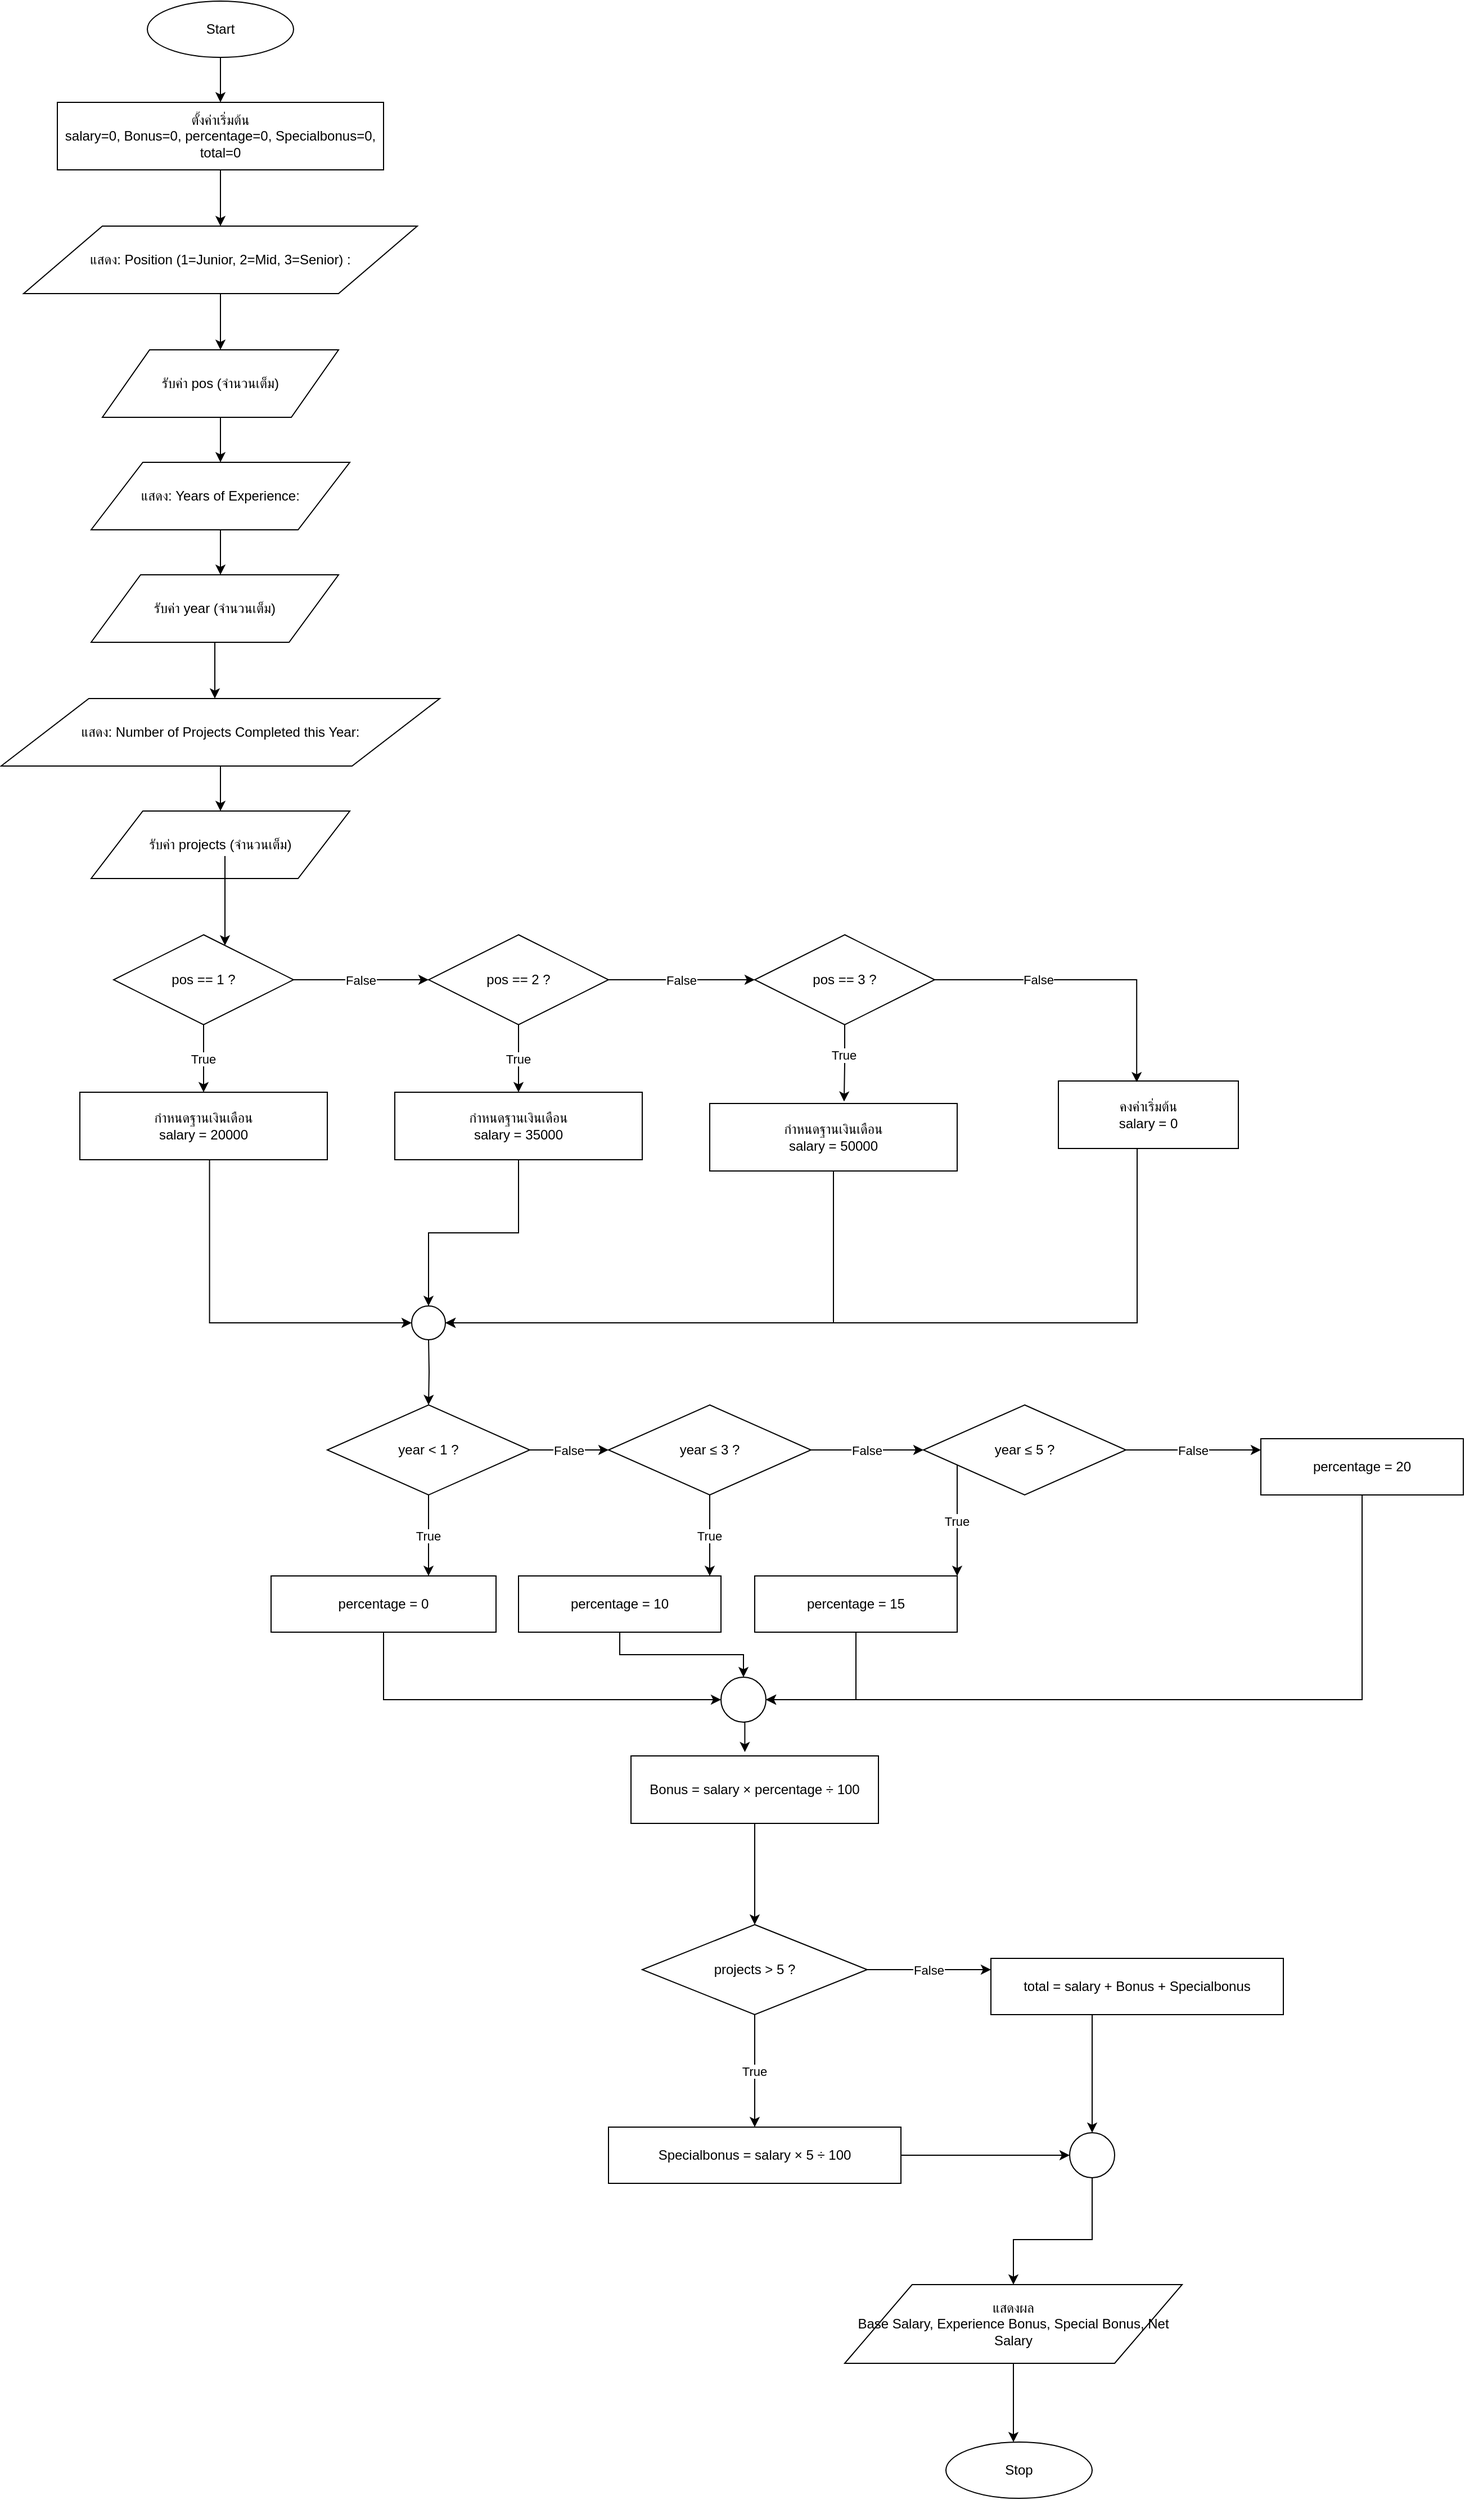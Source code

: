 <mxfile version="28.2.5">
  <diagram name="หน้า-1" id="OCQVYchyi37NQFthfEx4">
    <mxGraphModel dx="1491" dy="3027" grid="1" gridSize="10" guides="1" tooltips="1" connect="1" arrows="1" fold="1" page="1" pageScale="1" pageWidth="1654" pageHeight="2336" math="0" shadow="0">
      <root>
        <mxCell id="0" />
        <mxCell id="1" parent="0" />
        <mxCell id="start" value="Start" style="ellipse;whiteSpace=wrap;html=1;" parent="1" vertex="1">
          <mxGeometry x="360" y="-160" width="130" height="50" as="geometry" />
        </mxCell>
        <mxCell id="init" value="ตั้งค่าเริ่มต้น&#xa;salary=0, Bonus=0, percentage=0, Specialbonus=0, total=0" style="whiteSpace=wrap;html=1;" parent="1" vertex="1">
          <mxGeometry x="280" y="-70" width="290" height="60" as="geometry" />
        </mxCell>
        <mxCell id="io_pos1" value="แสดง: Position (1=Junior, 2=Mid, 3=Senior) :" style="shape=parallelogram;perimeter=parallelogramPerimeter;whiteSpace=wrap;html=1;" parent="1" vertex="1">
          <mxGeometry x="250" y="40" width="350" height="60" as="geometry" />
        </mxCell>
        <mxCell id="io_pos2" value="รับค่า pos (จำนวนเต็ม)" style="shape=parallelogram;perimeter=parallelogramPerimeter;whiteSpace=wrap;html=1;" parent="1" vertex="1">
          <mxGeometry x="320" y="150" width="210" height="60" as="geometry" />
        </mxCell>
        <mxCell id="io_year1" value="แสดง: Years of Experience:" style="shape=parallelogram;perimeter=parallelogramPerimeter;whiteSpace=wrap;html=1;" parent="1" vertex="1">
          <mxGeometry x="310" y="250" width="230" height="60" as="geometry" />
        </mxCell>
        <mxCell id="io_year2" value="รับค่า year (จำนวนเต็ม)" style="shape=parallelogram;perimeter=parallelogramPerimeter;whiteSpace=wrap;html=1;" parent="1" vertex="1">
          <mxGeometry x="310" y="350" width="220" height="60" as="geometry" />
        </mxCell>
        <mxCell id="io_proj1" value="แสดง: Number of Projects Completed this Year:" style="shape=parallelogram;perimeter=parallelogramPerimeter;whiteSpace=wrap;html=1;" parent="1" vertex="1">
          <mxGeometry x="230" y="460" width="390" height="60" as="geometry" />
        </mxCell>
        <mxCell id="io_proj2" value="รับค่า projects (จำนวนเต็ม)" style="shape=parallelogram;perimeter=parallelogramPerimeter;whiteSpace=wrap;html=1;" parent="1" vertex="1">
          <mxGeometry x="310" y="560" width="230" height="60" as="geometry" />
        </mxCell>
        <mxCell id="c_pos1" value="pos == 1 ?" style="rhombus;whiteSpace=wrap;html=1;" parent="1" vertex="1">
          <mxGeometry x="330" y="670" width="160" height="80" as="geometry" />
        </mxCell>
        <mxCell id="3Sq2XiwDMk4CIQSRiVFK-6" style="edgeStyle=orthogonalEdgeStyle;rounded=0;orthogonalLoop=1;jettySize=auto;html=1;entryX=0;entryY=0.5;entryDx=0;entryDy=0;exitX=0.524;exitY=0.995;exitDx=0;exitDy=0;exitPerimeter=0;" parent="1" source="p_pos1" target="3Sq2XiwDMk4CIQSRiVFK-5" edge="1">
          <mxGeometry relative="1" as="geometry" />
        </mxCell>
        <mxCell id="p_pos1" value="กำหนดฐานเงินเดือน&#xa;salary = 20000" style="whiteSpace=wrap;html=1;" parent="1" vertex="1">
          <mxGeometry x="300" y="810.0" width="220" height="60" as="geometry" />
        </mxCell>
        <mxCell id="c_pos2" value="pos == 2 ?" style="rhombus;whiteSpace=wrap;html=1;" parent="1" vertex="1">
          <mxGeometry x="610" y="670" width="160" height="80" as="geometry" />
        </mxCell>
        <mxCell id="3Sq2XiwDMk4CIQSRiVFK-7" style="edgeStyle=orthogonalEdgeStyle;rounded=0;orthogonalLoop=1;jettySize=auto;html=1;entryX=0.5;entryY=0;entryDx=0;entryDy=0;" parent="1" source="p_pos2" target="3Sq2XiwDMk4CIQSRiVFK-5" edge="1">
          <mxGeometry relative="1" as="geometry" />
        </mxCell>
        <mxCell id="p_pos2" value="กำหนดฐานเงินเดือน&#xa;salary = 35000" style="whiteSpace=wrap;html=1;" parent="1" vertex="1">
          <mxGeometry x="580" y="810.0" width="220" height="60" as="geometry" />
        </mxCell>
        <mxCell id="c_pos3" value="pos == 3 ?" style="rhombus;whiteSpace=wrap;html=1;" parent="1" vertex="1">
          <mxGeometry x="900" y="670" width="160" height="80" as="geometry" />
        </mxCell>
        <mxCell id="3Sq2XiwDMk4CIQSRiVFK-8" style="edgeStyle=orthogonalEdgeStyle;rounded=0;orthogonalLoop=1;jettySize=auto;html=1;entryX=1;entryY=0.5;entryDx=0;entryDy=0;" parent="1" source="p_pos3" target="3Sq2XiwDMk4CIQSRiVFK-5" edge="1">
          <mxGeometry relative="1" as="geometry">
            <Array as="points">
              <mxPoint x="970" y="1015" />
            </Array>
          </mxGeometry>
        </mxCell>
        <mxCell id="p_pos3" value="กำหนดฐานเงินเดือน&#xa;salary = 50000" style="whiteSpace=wrap;html=1;" parent="1" vertex="1">
          <mxGeometry x="860" y="820" width="220" height="60" as="geometry" />
        </mxCell>
        <mxCell id="3Sq2XiwDMk4CIQSRiVFK-9" style="edgeStyle=orthogonalEdgeStyle;rounded=0;orthogonalLoop=1;jettySize=auto;html=1;entryX=1;entryY=0.5;entryDx=0;entryDy=0;" parent="1" source="p_pos_else" target="3Sq2XiwDMk4CIQSRiVFK-5" edge="1">
          <mxGeometry relative="1" as="geometry">
            <Array as="points">
              <mxPoint x="1240" y="1015" />
            </Array>
          </mxGeometry>
        </mxCell>
        <mxCell id="p_pos_else" value="คงค่าเริ่มต้น&#xa;salary = 0" style="whiteSpace=wrap;html=1;" parent="1" vertex="1">
          <mxGeometry x="1170" y="800" width="160" height="60" as="geometry" />
        </mxCell>
        <mxCell id="3Sq2XiwDMk4CIQSRiVFK-4" style="edgeStyle=orthogonalEdgeStyle;rounded=0;orthogonalLoop=1;jettySize=auto;html=1;entryX=0.5;entryY=0;entryDx=0;entryDy=0;" parent="1" target="c_y1" edge="1">
          <mxGeometry relative="1" as="geometry">
            <mxPoint x="610" y="1028.18" as="sourcePoint" />
          </mxGeometry>
        </mxCell>
        <mxCell id="c_y1" value="year &lt; 1 ?" style="rhombus;whiteSpace=wrap;html=1;" parent="1" vertex="1">
          <mxGeometry x="520" y="1088" width="180" height="80" as="geometry" />
        </mxCell>
        <mxCell id="Nq_qjhr0HyUAWgFXekSo-2" style="edgeStyle=orthogonalEdgeStyle;rounded=0;orthogonalLoop=1;jettySize=auto;html=1;exitX=0.5;exitY=1;exitDx=0;exitDy=0;entryX=0;entryY=0.5;entryDx=0;entryDy=0;" parent="1" source="p_y1" target="Nq_qjhr0HyUAWgFXekSo-1" edge="1">
          <mxGeometry relative="1" as="geometry" />
        </mxCell>
        <mxCell id="p_y1" value="percentage = 0" style="whiteSpace=wrap;html=1;" parent="1" vertex="1">
          <mxGeometry x="470" y="1240" width="200" height="50" as="geometry" />
        </mxCell>
        <mxCell id="c_y2" value="year ≤ 3 ?" style="rhombus;whiteSpace=wrap;html=1;" parent="1" vertex="1">
          <mxGeometry x="770" y="1088" width="180" height="80" as="geometry" />
        </mxCell>
        <mxCell id="Nq_qjhr0HyUAWgFXekSo-3" style="edgeStyle=orthogonalEdgeStyle;rounded=0;orthogonalLoop=1;jettySize=auto;html=1;exitX=0.5;exitY=1;exitDx=0;exitDy=0;entryX=0.5;entryY=0;entryDx=0;entryDy=0;" parent="1" source="p_y2" target="Nq_qjhr0HyUAWgFXekSo-1" edge="1">
          <mxGeometry relative="1" as="geometry" />
        </mxCell>
        <mxCell id="p_y2" value="percentage = 10" style="whiteSpace=wrap;html=1;" parent="1" vertex="1">
          <mxGeometry x="690" y="1240" width="180" height="50" as="geometry" />
        </mxCell>
        <mxCell id="c_y3" value="year ≤ 5 ?" style="rhombus;whiteSpace=wrap;html=1;" parent="1" vertex="1">
          <mxGeometry x="1050" y="1088" width="180" height="80" as="geometry" />
        </mxCell>
        <mxCell id="Nq_qjhr0HyUAWgFXekSo-4" style="edgeStyle=orthogonalEdgeStyle;rounded=0;orthogonalLoop=1;jettySize=auto;html=1;exitX=0.5;exitY=1;exitDx=0;exitDy=0;entryX=1;entryY=0.5;entryDx=0;entryDy=0;" parent="1" source="p_y3" target="Nq_qjhr0HyUAWgFXekSo-1" edge="1">
          <mxGeometry relative="1" as="geometry" />
        </mxCell>
        <mxCell id="p_y3" value="percentage = 15" style="whiteSpace=wrap;html=1;" parent="1" vertex="1">
          <mxGeometry x="900" y="1240" width="180" height="50" as="geometry" />
        </mxCell>
        <mxCell id="Nq_qjhr0HyUAWgFXekSo-6" style="edgeStyle=orthogonalEdgeStyle;rounded=0;orthogonalLoop=1;jettySize=auto;html=1;exitX=0.5;exitY=1;exitDx=0;exitDy=0;entryX=1;entryY=0.5;entryDx=0;entryDy=0;" parent="1" source="p_y4" target="Nq_qjhr0HyUAWgFXekSo-1" edge="1">
          <mxGeometry relative="1" as="geometry" />
        </mxCell>
        <mxCell id="p_y4" value="percentage = 20" style="whiteSpace=wrap;html=1;" parent="1" vertex="1">
          <mxGeometry x="1350" y="1118" width="180" height="50" as="geometry" />
        </mxCell>
        <mxCell id="Nq_qjhr0HyUAWgFXekSo-9" style="edgeStyle=orthogonalEdgeStyle;rounded=0;orthogonalLoop=1;jettySize=auto;html=1;exitX=0.5;exitY=1;exitDx=0;exitDy=0;entryX=0.5;entryY=0;entryDx=0;entryDy=0;" parent="1" source="p_bonus" target="c_proj" edge="1">
          <mxGeometry relative="1" as="geometry" />
        </mxCell>
        <mxCell id="p_bonus" value="Bonus = salary × percentage ÷ 100" style="whiteSpace=wrap;html=1;" parent="1" vertex="1">
          <mxGeometry x="790" y="1400" width="220" height="60" as="geometry" />
        </mxCell>
        <mxCell id="c_proj" value="projects &gt; 5 ?" style="rhombus;whiteSpace=wrap;html=1;" parent="1" vertex="1">
          <mxGeometry x="800" y="1550" width="200" height="80" as="geometry" />
        </mxCell>
        <mxCell id="Nq_qjhr0HyUAWgFXekSo-14" style="edgeStyle=orthogonalEdgeStyle;rounded=0;orthogonalLoop=1;jettySize=auto;html=1;exitX=1;exitY=0.5;exitDx=0;exitDy=0;entryX=0;entryY=0.5;entryDx=0;entryDy=0;" parent="1" source="p_spec" target="Nq_qjhr0HyUAWgFXekSo-10" edge="1">
          <mxGeometry relative="1" as="geometry" />
        </mxCell>
        <mxCell id="p_spec" value="Specialbonus = salary × 5 ÷ 100" style="whiteSpace=wrap;html=1;" parent="1" vertex="1">
          <mxGeometry x="770" y="1730" width="260" height="50" as="geometry" />
        </mxCell>
        <mxCell id="Nq_qjhr0HyUAWgFXekSo-11" style="edgeStyle=orthogonalEdgeStyle;rounded=0;orthogonalLoop=1;jettySize=auto;html=1;exitX=0.5;exitY=1;exitDx=0;exitDy=0;entryX=0.5;entryY=0;entryDx=0;entryDy=0;" parent="1" source="p_total" target="Nq_qjhr0HyUAWgFXekSo-10" edge="1">
          <mxGeometry relative="1" as="geometry">
            <Array as="points">
              <mxPoint x="1200" y="1630" />
            </Array>
          </mxGeometry>
        </mxCell>
        <mxCell id="p_total" value="total = salary + Bonus + Specialbonus" style="whiteSpace=wrap;html=1;" parent="1" vertex="1">
          <mxGeometry x="1110" y="1580" width="260" height="50" as="geometry" />
        </mxCell>
        <mxCell id="io_out" value="แสดงผล&#xa;Base Salary, Experience Bonus, Special Bonus, Net Salary" style="shape=parallelogram;perimeter=parallelogramPerimeter;whiteSpace=wrap;html=1;" parent="1" vertex="1">
          <mxGeometry x="980" y="1870" width="300" height="70" as="geometry" />
        </mxCell>
        <mxCell id="stop" value="Stop" style="ellipse;whiteSpace=wrap;html=1;" parent="1" vertex="1">
          <mxGeometry x="1070" y="2010" width="130" height="50" as="geometry" />
        </mxCell>
        <mxCell id="e0" style="endArrow=classic;orthogonal=1;rounded=0;" parent="1" source="start" target="init" edge="1">
          <mxGeometry relative="1" as="geometry" />
        </mxCell>
        <mxCell id="e1" style="endArrow=classic;orthogonal=1;rounded=0;" parent="1" source="init" target="io_pos1" edge="1">
          <mxGeometry relative="1" as="geometry" />
        </mxCell>
        <mxCell id="e2" style="endArrow=classic;orthogonal=1;rounded=0;" parent="1" source="io_pos1" target="io_pos2" edge="1">
          <mxGeometry relative="1" as="geometry" />
        </mxCell>
        <mxCell id="e3" style="endArrow=classic;orthogonal=1;rounded=0;" parent="1" source="io_pos2" target="io_year1" edge="1">
          <mxGeometry relative="1" as="geometry" />
        </mxCell>
        <mxCell id="e4" style="endArrow=classic;orthogonal=1;rounded=0;" parent="1" source="io_year1" target="io_year2" edge="1">
          <mxGeometry relative="1" as="geometry" />
        </mxCell>
        <mxCell id="e5" style="endArrow=classic;orthogonal=1;rounded=0;" parent="1" source="io_year2" target="io_proj1" edge="1">
          <mxGeometry relative="1" as="geometry" />
        </mxCell>
        <mxCell id="e6" style="endArrow=classic;orthogonal=1;rounded=0;" parent="1" source="io_proj1" target="io_proj2" edge="1">
          <mxGeometry relative="1" as="geometry" />
        </mxCell>
        <mxCell id="e7" style="endArrow=classic;orthogonal=1;rounded=0;" parent="1" target="c_pos1" edge="1">
          <mxGeometry relative="1" as="geometry">
            <mxPoint x="429" y="600" as="sourcePoint" />
          </mxGeometry>
        </mxCell>
        <mxCell id="ep1t" value="True" style="endArrow=classic;orthogonal=1;rounded=0;exitX=0.5;exitY=1;exitDx=0;exitDy=0;" parent="1" source="c_pos1" target="p_pos1" edge="1">
          <mxGeometry relative="1" as="geometry">
            <mxPoint x="400" y="888.18" as="sourcePoint" />
          </mxGeometry>
        </mxCell>
        <mxCell id="ep1f" value="False" style="endArrow=classic;orthogonal=1;rounded=0;" parent="1" source="c_pos1" target="c_pos2" edge="1">
          <mxGeometry relative="1" as="geometry" />
        </mxCell>
        <mxCell id="ep2t" value="True" style="endArrow=classic;orthogonal=1;rounded=0;exitX=0.5;exitY=1;exitDx=0;exitDy=0;" parent="1" source="c_pos2" target="p_pos2" edge="1">
          <mxGeometry relative="1" as="geometry">
            <mxPoint x="610" y="888.18" as="sourcePoint" />
          </mxGeometry>
        </mxCell>
        <mxCell id="ep2f" value="False" style="endArrow=classic;orthogonal=1;rounded=0;" parent="1" source="c_pos2" target="c_pos3" edge="1">
          <mxGeometry relative="1" as="geometry" />
        </mxCell>
        <mxCell id="ey1t" value="True" style="endArrow=classic;orthogonal=1;rounded=0;" parent="1" source="c_y1" target="p_y1" edge="1">
          <mxGeometry relative="1" as="geometry" />
        </mxCell>
        <mxCell id="ey1f" value="False" style="endArrow=classic;orthogonal=1;rounded=0;" parent="1" source="c_y1" target="c_y2" edge="1">
          <mxGeometry relative="1" as="geometry" />
        </mxCell>
        <mxCell id="ey2t" value="True" style="endArrow=classic;orthogonal=1;rounded=0;" parent="1" source="c_y2" target="p_y2" edge="1">
          <mxGeometry relative="1" as="geometry" />
        </mxCell>
        <mxCell id="ey2f" value="False" style="endArrow=classic;orthogonal=1;rounded=0;" parent="1" source="c_y2" target="c_y3" edge="1">
          <mxGeometry relative="1" as="geometry" />
        </mxCell>
        <mxCell id="ey3t" value="True" style="endArrow=classic;orthogonal=1;rounded=0;" parent="1" source="c_y3" target="p_y3" edge="1">
          <mxGeometry relative="1" as="geometry" />
        </mxCell>
        <mxCell id="ey3f" value="False" style="endArrow=classic;orthogonal=1;rounded=0;" parent="1" source="c_y3" target="p_y4" edge="1">
          <mxGeometry relative="1" as="geometry" />
        </mxCell>
        <mxCell id="ept" value="True" style="endArrow=classic;orthogonal=1;rounded=0;" parent="1" target="p_spec" edge="1">
          <mxGeometry relative="1" as="geometry">
            <mxPoint x="900" y="1630" as="sourcePoint" />
          </mxGeometry>
        </mxCell>
        <mxCell id="epf" value="False" style="endArrow=classic;orthogonal=1;rounded=0;" parent="1" target="p_total" edge="1">
          <mxGeometry relative="1" as="geometry">
            <mxPoint x="1000" y="1590" as="sourcePoint" />
          </mxGeometry>
        </mxCell>
        <mxCell id="e_out_to_stop" style="endArrow=classic;orthogonal=1;rounded=0;" parent="1" source="io_out" target="stop" edge="1">
          <mxGeometry relative="1" as="geometry" />
        </mxCell>
        <mxCell id="3Sq2XiwDMk4CIQSRiVFK-3" style="edgeStyle=orthogonalEdgeStyle;rounded=0;orthogonalLoop=1;jettySize=auto;html=1;entryX=0.543;entryY=-0.029;entryDx=0;entryDy=0;entryPerimeter=0;" parent="1" source="c_pos3" target="p_pos3" edge="1">
          <mxGeometry relative="1" as="geometry" />
        </mxCell>
        <mxCell id="3Sq2XiwDMk4CIQSRiVFK-16" value="True" style="edgeLabel;html=1;align=center;verticalAlign=middle;resizable=0;points=[];" parent="3Sq2XiwDMk4CIQSRiVFK-3" vertex="1" connectable="0">
          <mxGeometry x="-0.227" y="-1" relative="1" as="geometry">
            <mxPoint as="offset" />
          </mxGeometry>
        </mxCell>
        <mxCell id="3Sq2XiwDMk4CIQSRiVFK-5" value="" style="ellipse;whiteSpace=wrap;html=1;aspect=fixed;" parent="1" vertex="1">
          <mxGeometry x="595" y="1000" width="30" height="30" as="geometry" />
        </mxCell>
        <mxCell id="3Sq2XiwDMk4CIQSRiVFK-10" style="edgeStyle=orthogonalEdgeStyle;rounded=0;orthogonalLoop=1;jettySize=auto;html=1;entryX=0.435;entryY=0.018;entryDx=0;entryDy=0;entryPerimeter=0;" parent="1" source="c_pos3" target="p_pos_else" edge="1">
          <mxGeometry relative="1" as="geometry" />
        </mxCell>
        <mxCell id="3Sq2XiwDMk4CIQSRiVFK-15" value="False" style="edgeLabel;html=1;align=center;verticalAlign=middle;resizable=0;points=[];" parent="3Sq2XiwDMk4CIQSRiVFK-10" vertex="1" connectable="0">
          <mxGeometry x="-0.32" relative="1" as="geometry">
            <mxPoint as="offset" />
          </mxGeometry>
        </mxCell>
        <mxCell id="Nq_qjhr0HyUAWgFXekSo-1" value="" style="ellipse;whiteSpace=wrap;html=1;aspect=fixed;" parent="1" vertex="1">
          <mxGeometry x="870" y="1330" width="40" height="40" as="geometry" />
        </mxCell>
        <mxCell id="Nq_qjhr0HyUAWgFXekSo-8" style="edgeStyle=orthogonalEdgeStyle;rounded=0;orthogonalLoop=1;jettySize=auto;html=1;exitX=0.5;exitY=1;exitDx=0;exitDy=0;entryX=0.46;entryY=-0.057;entryDx=0;entryDy=0;entryPerimeter=0;" parent="1" source="Nq_qjhr0HyUAWgFXekSo-1" target="p_bonus" edge="1">
          <mxGeometry relative="1" as="geometry" />
        </mxCell>
        <mxCell id="Nq_qjhr0HyUAWgFXekSo-13" style="edgeStyle=orthogonalEdgeStyle;rounded=0;orthogonalLoop=1;jettySize=auto;html=1;exitX=0.5;exitY=1;exitDx=0;exitDy=0;entryX=0.5;entryY=0;entryDx=0;entryDy=0;" parent="1" source="Nq_qjhr0HyUAWgFXekSo-10" target="io_out" edge="1">
          <mxGeometry relative="1" as="geometry">
            <Array as="points">
              <mxPoint x="1200" y="1830" />
              <mxPoint x="1130" y="1830" />
            </Array>
          </mxGeometry>
        </mxCell>
        <mxCell id="Nq_qjhr0HyUAWgFXekSo-10" value="" style="ellipse;whiteSpace=wrap;html=1;aspect=fixed;" parent="1" vertex="1">
          <mxGeometry x="1180" y="1735" width="40" height="40" as="geometry" />
        </mxCell>
      </root>
    </mxGraphModel>
  </diagram>
</mxfile>
